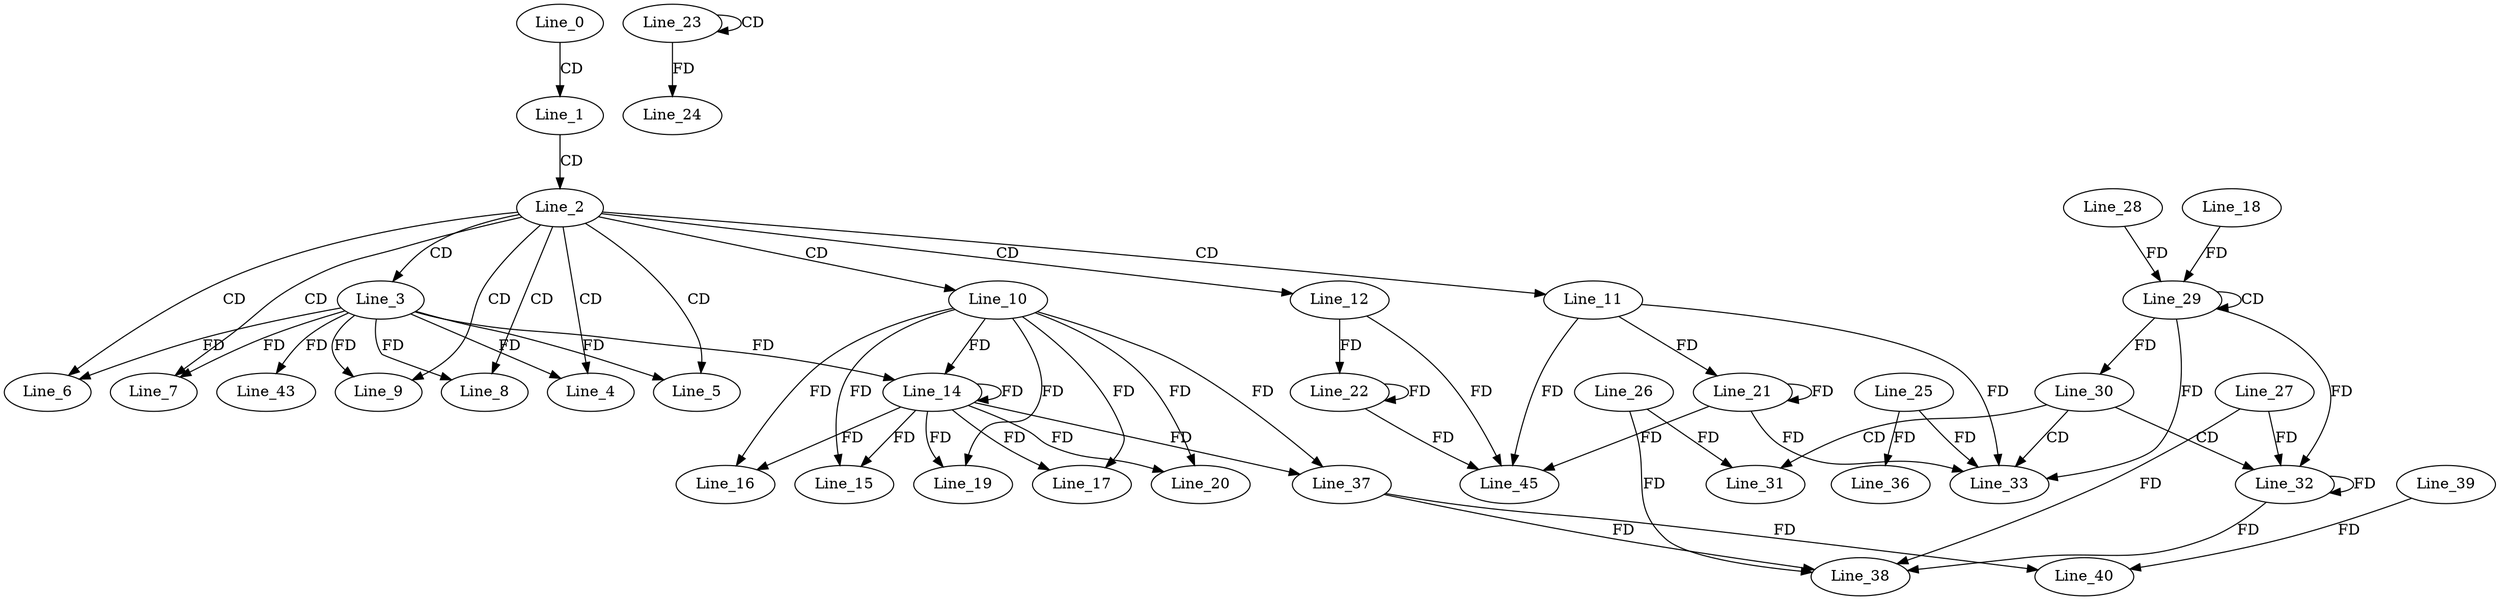 digraph G {
  Line_0;
  Line_1;
  Line_2;
  Line_3;
  Line_4;
  Line_5;
  Line_6;
  Line_7;
  Line_8;
  Line_9;
  Line_10;
  Line_11;
  Line_12;
  Line_14;
  Line_14;
  Line_15;
  Line_15;
  Line_16;
  Line_16;
  Line_17;
  Line_17;
  Line_19;
  Line_20;
  Line_21;
  Line_22;
  Line_23;
  Line_23;
  Line_24;
  Line_29;
  Line_29;
  Line_18;
  Line_28;
  Line_30;
  Line_31;
  Line_26;
  Line_32;
  Line_27;
  Line_32;
  Line_33;
  Line_25;
  Line_36;
  Line_37;
  Line_37;
  Line_38;
  Line_38;
  Line_39;
  Line_40;
  Line_43;
  Line_45;
  Line_0 -> Line_1 [ label="CD" ];
  Line_1 -> Line_2 [ label="CD" ];
  Line_2 -> Line_3 [ label="CD" ];
  Line_2 -> Line_4 [ label="CD" ];
  Line_3 -> Line_4 [ label="FD" ];
  Line_2 -> Line_5 [ label="CD" ];
  Line_3 -> Line_5 [ label="FD" ];
  Line_2 -> Line_6 [ label="CD" ];
  Line_3 -> Line_6 [ label="FD" ];
  Line_2 -> Line_7 [ label="CD" ];
  Line_3 -> Line_7 [ label="FD" ];
  Line_2 -> Line_8 [ label="CD" ];
  Line_3 -> Line_8 [ label="FD" ];
  Line_2 -> Line_9 [ label="CD" ];
  Line_3 -> Line_9 [ label="FD" ];
  Line_2 -> Line_10 [ label="CD" ];
  Line_2 -> Line_11 [ label="CD" ];
  Line_2 -> Line_12 [ label="CD" ];
  Line_10 -> Line_14 [ label="FD" ];
  Line_14 -> Line_14 [ label="FD" ];
  Line_3 -> Line_14 [ label="FD" ];
  Line_10 -> Line_15 [ label="FD" ];
  Line_14 -> Line_15 [ label="FD" ];
  Line_10 -> Line_16 [ label="FD" ];
  Line_14 -> Line_16 [ label="FD" ];
  Line_10 -> Line_17 [ label="FD" ];
  Line_14 -> Line_17 [ label="FD" ];
  Line_10 -> Line_19 [ label="FD" ];
  Line_14 -> Line_19 [ label="FD" ];
  Line_10 -> Line_20 [ label="FD" ];
  Line_14 -> Line_20 [ label="FD" ];
  Line_11 -> Line_21 [ label="FD" ];
  Line_21 -> Line_21 [ label="FD" ];
  Line_12 -> Line_22 [ label="FD" ];
  Line_22 -> Line_22 [ label="FD" ];
  Line_23 -> Line_23 [ label="CD" ];
  Line_23 -> Line_24 [ label="FD" ];
  Line_29 -> Line_29 [ label="CD" ];
  Line_18 -> Line_29 [ label="FD" ];
  Line_28 -> Line_29 [ label="FD" ];
  Line_29 -> Line_30 [ label="FD" ];
  Line_30 -> Line_31 [ label="CD" ];
  Line_26 -> Line_31 [ label="FD" ];
  Line_30 -> Line_32 [ label="CD" ];
  Line_27 -> Line_32 [ label="FD" ];
  Line_32 -> Line_32 [ label="FD" ];
  Line_29 -> Line_32 [ label="FD" ];
  Line_30 -> Line_33 [ label="CD" ];
  Line_29 -> Line_33 [ label="FD" ];
  Line_11 -> Line_33 [ label="FD" ];
  Line_21 -> Line_33 [ label="FD" ];
  Line_25 -> Line_33 [ label="FD" ];
  Line_25 -> Line_36 [ label="FD" ];
  Line_10 -> Line_37 [ label="FD" ];
  Line_14 -> Line_37 [ label="FD" ];
  Line_37 -> Line_38 [ label="FD" ];
  Line_26 -> Line_38 [ label="FD" ];
  Line_27 -> Line_38 [ label="FD" ];
  Line_32 -> Line_38 [ label="FD" ];
  Line_39 -> Line_40 [ label="FD" ];
  Line_37 -> Line_40 [ label="FD" ];
  Line_3 -> Line_43 [ label="FD" ];
  Line_11 -> Line_45 [ label="FD" ];
  Line_21 -> Line_45 [ label="FD" ];
  Line_12 -> Line_45 [ label="FD" ];
  Line_22 -> Line_45 [ label="FD" ];
}
